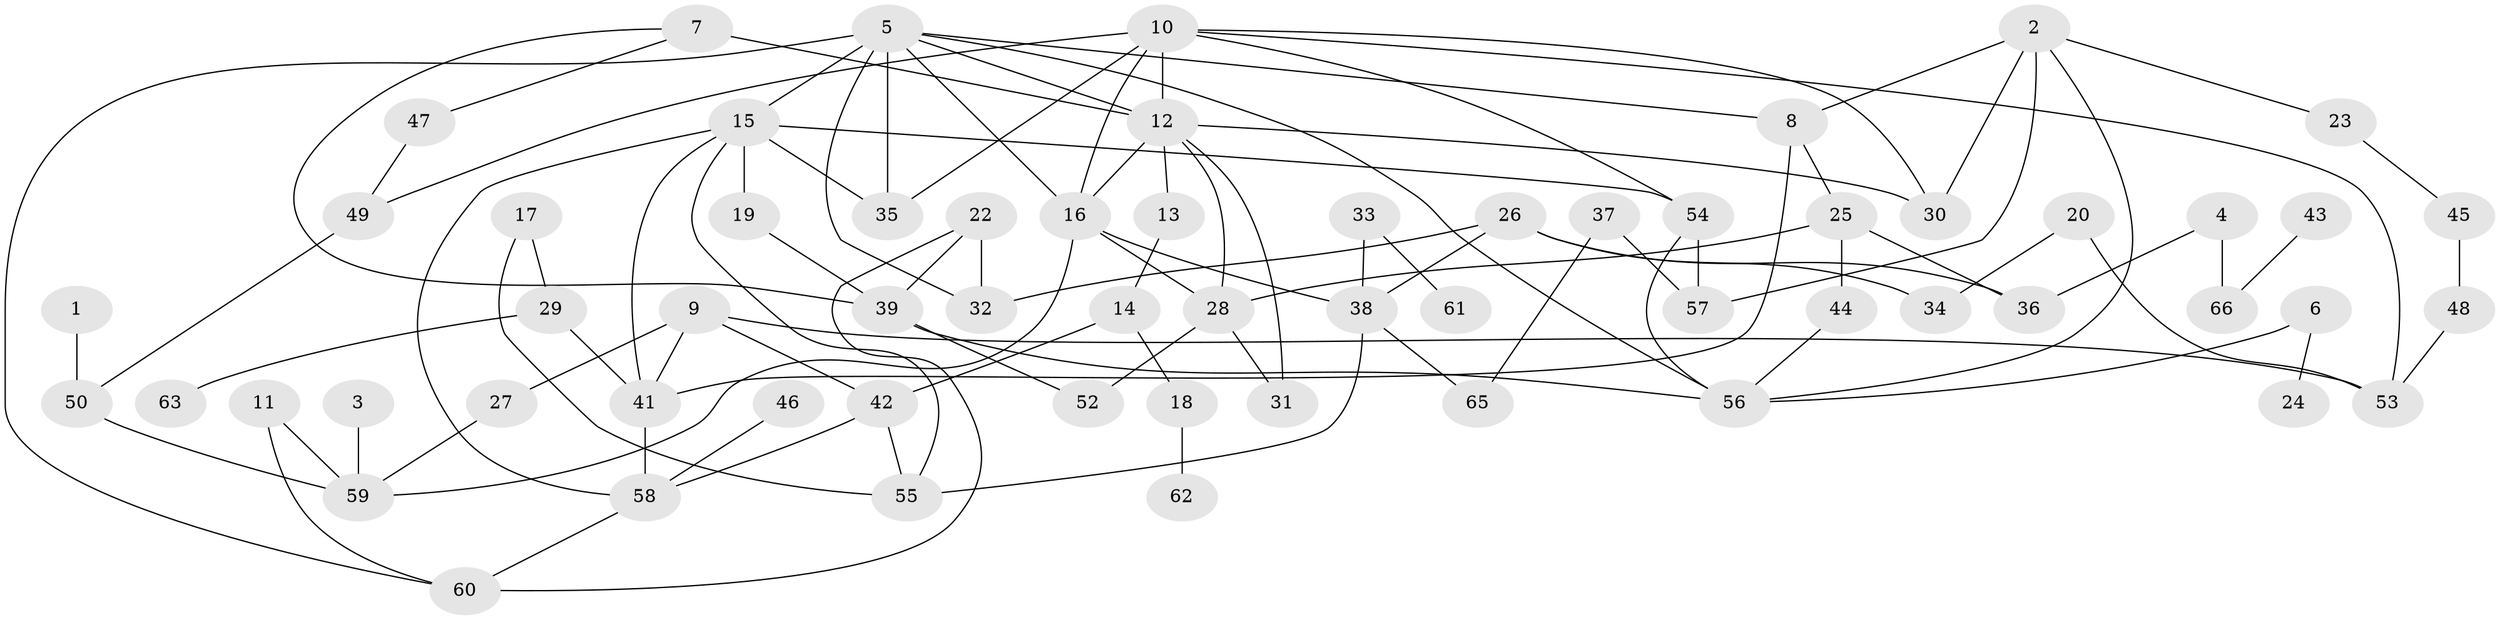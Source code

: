 // original degree distribution, {1: 0.13829787234042554, 2: 0.30851063829787234, 4: 0.18085106382978725, 3: 0.20212765957446807, 5: 0.10638297872340426, 0: 0.0425531914893617, 6: 0.02127659574468085}
// Generated by graph-tools (version 1.1) at 2025/48/03/04/25 22:48:35]
// undirected, 62 vertices, 98 edges
graph export_dot {
  node [color=gray90,style=filled];
  1;
  2;
  3;
  4;
  5;
  6;
  7;
  8;
  9;
  10;
  11;
  12;
  13;
  14;
  15;
  16;
  17;
  18;
  19;
  20;
  22;
  23;
  24;
  25;
  26;
  27;
  28;
  29;
  30;
  31;
  32;
  33;
  34;
  35;
  36;
  37;
  38;
  39;
  41;
  42;
  43;
  44;
  45;
  46;
  47;
  48;
  49;
  50;
  52;
  53;
  54;
  55;
  56;
  57;
  58;
  59;
  60;
  61;
  62;
  63;
  65;
  66;
  1 -- 50 [weight=1.0];
  2 -- 8 [weight=1.0];
  2 -- 23 [weight=1.0];
  2 -- 30 [weight=1.0];
  2 -- 56 [weight=1.0];
  2 -- 57 [weight=1.0];
  3 -- 59 [weight=1.0];
  4 -- 36 [weight=1.0];
  4 -- 66 [weight=1.0];
  5 -- 8 [weight=1.0];
  5 -- 12 [weight=1.0];
  5 -- 15 [weight=1.0];
  5 -- 16 [weight=1.0];
  5 -- 32 [weight=1.0];
  5 -- 35 [weight=2.0];
  5 -- 56 [weight=1.0];
  5 -- 60 [weight=1.0];
  6 -- 24 [weight=1.0];
  6 -- 56 [weight=1.0];
  7 -- 12 [weight=2.0];
  7 -- 39 [weight=1.0];
  7 -- 47 [weight=1.0];
  8 -- 25 [weight=1.0];
  8 -- 41 [weight=1.0];
  9 -- 27 [weight=1.0];
  9 -- 41 [weight=1.0];
  9 -- 42 [weight=1.0];
  9 -- 53 [weight=1.0];
  10 -- 12 [weight=1.0];
  10 -- 16 [weight=1.0];
  10 -- 30 [weight=1.0];
  10 -- 35 [weight=1.0];
  10 -- 49 [weight=1.0];
  10 -- 53 [weight=1.0];
  10 -- 54 [weight=1.0];
  11 -- 59 [weight=1.0];
  11 -- 60 [weight=1.0];
  12 -- 13 [weight=1.0];
  12 -- 16 [weight=1.0];
  12 -- 28 [weight=1.0];
  12 -- 30 [weight=1.0];
  12 -- 31 [weight=1.0];
  13 -- 14 [weight=1.0];
  14 -- 18 [weight=1.0];
  14 -- 42 [weight=1.0];
  15 -- 19 [weight=1.0];
  15 -- 35 [weight=1.0];
  15 -- 41 [weight=1.0];
  15 -- 54 [weight=1.0];
  15 -- 55 [weight=1.0];
  15 -- 58 [weight=1.0];
  16 -- 28 [weight=1.0];
  16 -- 38 [weight=1.0];
  16 -- 59 [weight=1.0];
  17 -- 29 [weight=1.0];
  17 -- 55 [weight=1.0];
  18 -- 62 [weight=1.0];
  19 -- 39 [weight=1.0];
  20 -- 34 [weight=1.0];
  20 -- 53 [weight=1.0];
  22 -- 32 [weight=1.0];
  22 -- 39 [weight=1.0];
  22 -- 60 [weight=1.0];
  23 -- 45 [weight=1.0];
  25 -- 28 [weight=1.0];
  25 -- 36 [weight=1.0];
  25 -- 44 [weight=1.0];
  26 -- 32 [weight=1.0];
  26 -- 34 [weight=1.0];
  26 -- 36 [weight=1.0];
  26 -- 38 [weight=1.0];
  27 -- 59 [weight=1.0];
  28 -- 31 [weight=1.0];
  28 -- 52 [weight=2.0];
  29 -- 41 [weight=1.0];
  29 -- 63 [weight=1.0];
  33 -- 38 [weight=1.0];
  33 -- 61 [weight=1.0];
  37 -- 57 [weight=1.0];
  37 -- 65 [weight=1.0];
  38 -- 55 [weight=1.0];
  38 -- 65 [weight=1.0];
  39 -- 52 [weight=1.0];
  39 -- 56 [weight=1.0];
  41 -- 58 [weight=1.0];
  42 -- 55 [weight=1.0];
  42 -- 58 [weight=1.0];
  43 -- 66 [weight=1.0];
  44 -- 56 [weight=1.0];
  45 -- 48 [weight=1.0];
  46 -- 58 [weight=1.0];
  47 -- 49 [weight=1.0];
  48 -- 53 [weight=1.0];
  49 -- 50 [weight=1.0];
  50 -- 59 [weight=1.0];
  54 -- 56 [weight=1.0];
  54 -- 57 [weight=1.0];
  58 -- 60 [weight=1.0];
}

